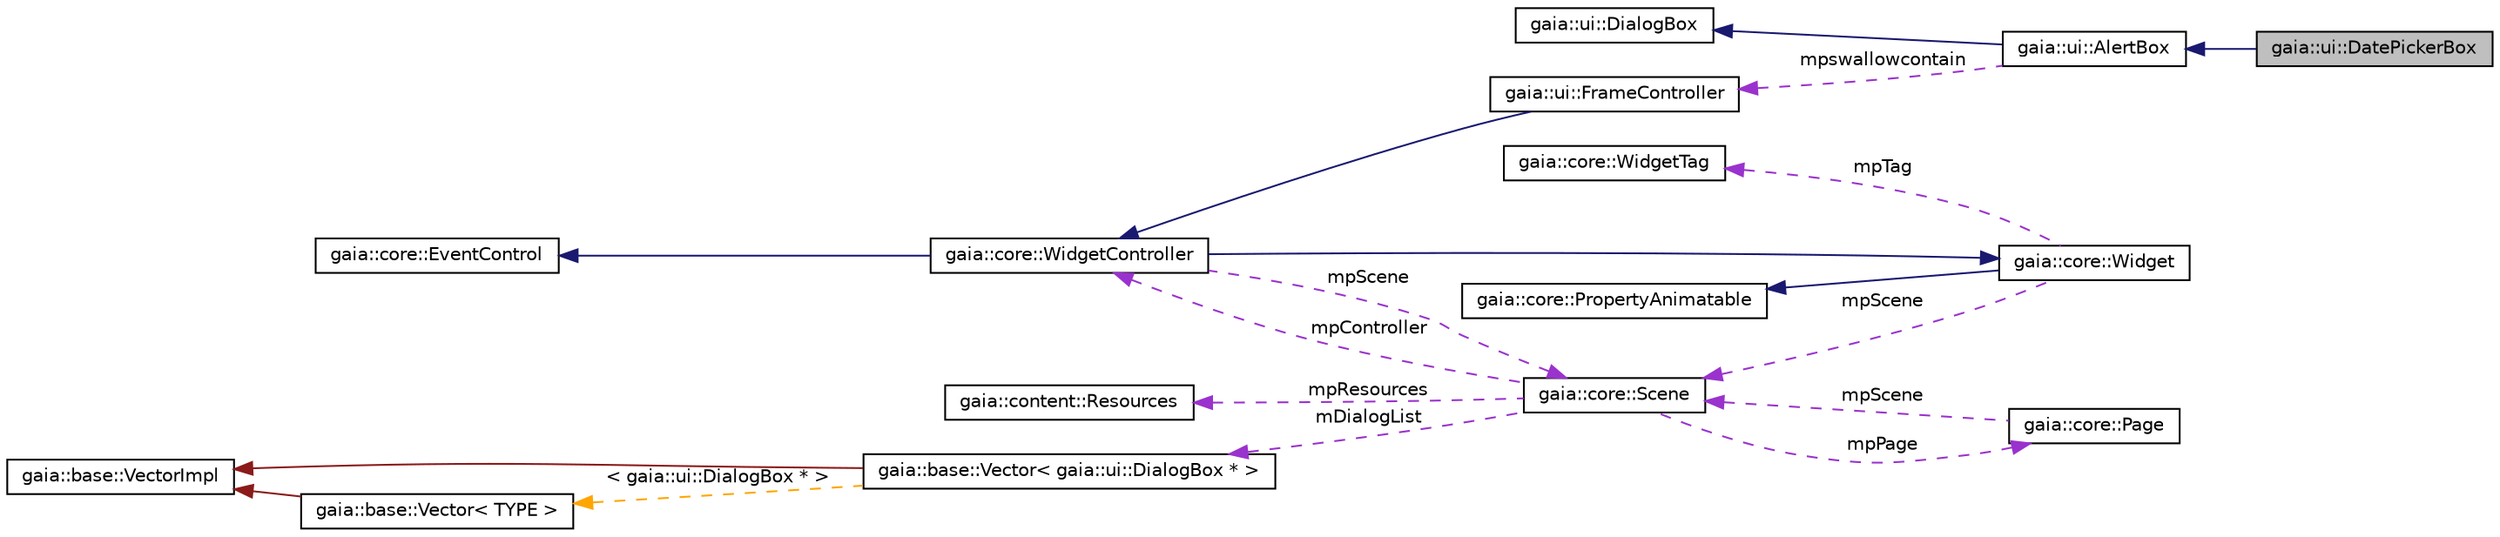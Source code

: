 digraph G
{
  edge [fontname="Helvetica",fontsize="10",labelfontname="Helvetica",labelfontsize="10"];
  node [fontname="Helvetica",fontsize="10",shape=record];
  rankdir=LR;
  Node1 [label="gaia::ui::DatePickerBox",height=0.2,width=0.4,color="black", fillcolor="grey75", style="filled" fontcolor="black"];
  Node2 -> Node1 [dir=back,color="midnightblue",fontsize="10",style="solid",fontname="Helvetica"];
  Node2 [label="gaia::ui::AlertBox",height=0.2,width=0.4,color="black", fillcolor="white", style="filled",URL="$de/d28/classgaia_1_1ui_1_1_alert_box.html",tooltip="A subclass of DialogBox that can display one, two or three buttons."];
  Node3 -> Node2 [dir=back,color="midnightblue",fontsize="10",style="solid",fontname="Helvetica"];
  Node3 [label="gaia::ui::DialogBox",height=0.2,width=0.4,color="black", fillcolor="white", style="filled",URL="$d7/dd4/classgaia_1_1ui_1_1_dialog_box.html",tooltip="Base class for showing dialog on screen."];
  Node4 -> Node2 [dir=back,color="darkorchid3",fontsize="10",style="dashed",label="mpswallowcontain",fontname="Helvetica"];
  Node4 [label="gaia::ui::FrameController",height=0.2,width=0.4,color="black", fillcolor="white", style="filled",URL="$d6/d8d/classgaia_1_1ui_1_1_frame_controller.html",tooltip="FrameController is designed to block out an area on the screen to display a single item..."];
  Node5 -> Node4 [dir=back,color="midnightblue",fontsize="10",style="solid",fontname="Helvetica"];
  Node5 [label="gaia::core::WidgetController",height=0.2,width=0.4,color="black", fillcolor="white", style="filled",URL="$db/d6c/classgaia_1_1core_1_1_widget_controller.html",tooltip="Define the default widget layout to put sets of layout in it."];
  Node6 -> Node5 [dir=back,color="midnightblue",fontsize="10",style="solid",fontname="Helvetica"];
  Node6 [label="gaia::core::Widget",height=0.2,width=0.4,color="black", fillcolor="white", style="filled",URL="$d8/dac/classgaia_1_1core_1_1_widget.html",tooltip="The Widget class is the base class of all user interface component."];
  Node7 -> Node6 [dir=back,color="midnightblue",fontsize="10",style="solid",fontname="Helvetica"];
  Node7 [label="gaia::core::PropertyAnimatable",height=0.2,width=0.4,color="black", fillcolor="white", style="filled",URL="$d0/db2/classgaia_1_1core_1_1_property_animatable.html",tooltip="Any animation object need to implement PropertyAnimatable because of setting value."];
  Node8 -> Node6 [dir=back,color="darkorchid3",fontsize="10",style="dashed",label="mpScene",fontname="Helvetica"];
  Node8 [label="gaia::core::Scene",height=0.2,width=0.4,color="black", fillcolor="white", style="filled",URL="$d5/dfb/classgaia_1_1core_1_1_scene.html",tooltip="A Scene is used to build a visual interface."];
  Node5 -> Node8 [dir=back,color="darkorchid3",fontsize="10",style="dashed",label="mpController",fontname="Helvetica"];
  Node9 -> Node8 [dir=back,color="darkorchid3",fontsize="10",style="dashed",label="mpResources",fontname="Helvetica"];
  Node9 [label="gaia::content::Resources",height=0.2,width=0.4,color="black", fillcolor="white", style="filled",URL="$de/dad/classgaia_1_1content_1_1_resources.html",tooltip="Class for accessing an application&#39;s resources."];
  Node10 -> Node8 [dir=back,color="darkorchid3",fontsize="10",style="dashed",label="mDialogList",fontname="Helvetica"];
  Node10 [label="gaia::base::Vector\< gaia::ui::DialogBox * \>",height=0.2,width=0.4,color="black", fillcolor="white", style="filled",URL="$df/d5d/classgaia_1_1base_1_1_vector.html"];
  Node11 -> Node10 [dir=back,color="firebrick4",fontsize="10",style="solid",fontname="Helvetica"];
  Node11 [label="gaia::base::VectorImpl",height=0.2,width=0.4,color="black", fillcolor="white", style="filled",URL="$d0/d21/classgaia_1_1base_1_1_vector_impl.html",tooltip="Implements vector data structure equipped with copy-on-write mechanism."];
  Node12 -> Node10 [dir=back,color="orange",fontsize="10",style="dashed",label="\< gaia::ui::DialogBox * \>",fontname="Helvetica"];
  Node12 [label="gaia::base::Vector\< TYPE \>",height=0.2,width=0.4,color="black", fillcolor="white", style="filled",URL="$df/d5d/classgaia_1_1base_1_1_vector.html",tooltip="This class implements the vector data structure."];
  Node11 -> Node12 [dir=back,color="firebrick4",fontsize="10",style="solid",fontname="Helvetica"];
  Node13 -> Node8 [dir=back,color="darkorchid3",fontsize="10",style="dashed",label="mpPage",fontname="Helvetica"];
  Node13 [label="gaia::core::Page",height=0.2,width=0.4,color="black", fillcolor="white", style="filled",URL="$db/d3f/classgaia_1_1core_1_1_page.html",tooltip="An page is a single, focused thing that the user can do."];
  Node8 -> Node13 [dir=back,color="darkorchid3",fontsize="10",style="dashed",label="mpScene",fontname="Helvetica"];
  Node14 -> Node6 [dir=back,color="darkorchid3",fontsize="10",style="dashed",label="mpTag",fontname="Helvetica"];
  Node14 [label="gaia::core::WidgetTag",height=0.2,width=0.4,color="black", fillcolor="white", style="filled",URL="$db/d88/classgaia_1_1core_1_1_widget_tag.html"];
  Node15 -> Node5 [dir=back,color="midnightblue",fontsize="10",style="solid",fontname="Helvetica"];
  Node15 [label="gaia::core::EventControl",height=0.2,width=0.4,color="black", fillcolor="white", style="filled",URL="$dd/de0/classgaia_1_1core_1_1_event_control.html",tooltip="EventControl is used to dispatch event and register listener."];
  Node8 -> Node5 [dir=back,color="darkorchid3",fontsize="10",style="dashed",label="mpScene",fontname="Helvetica"];
}
